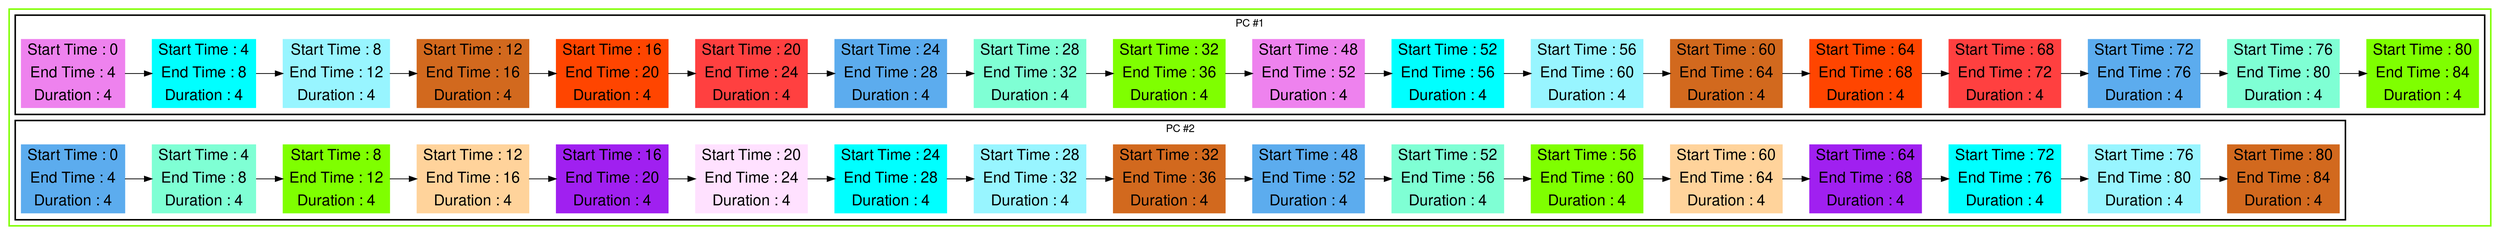 digraph G {

fontname="Helvetica,Arial,sans-serif"
node [fontname="Helvetica,Arial,sans-serif"]
edge [fontname="Helvetica,Arial,sans-serif"]
graph [rankdir = "LR"];
node [fontsize = "20" shape = "ellipse"];

    subgraph cluster_Mod_0{
        color =chartreuse
        style = bold
        subgraph cluster_0{
           node [style=filled]
           color = black


            "node17" [
               label = "Start Time : 0 | End Time : 4 | Duration : 4"
               shape = "record"
               color = violet
            ]

            "node4" [
               label = "Start Time : 4 | End Time : 8 | Duration : 4"
               shape = "record"
               color = aqua
            ]

            "node23" [
               label = "Start Time : 8 | End Time : 12 | Duration : 4"
               shape = "record"
               color = cadetblue1
            ]

            "node31" [
               label = "Start Time : 12 | End Time : 16 | Duration : 4"
               shape = "record"
               color = chocolate
            ]

            "node12" [
               label = "Start Time : 16 | End Time : 20 | Duration : 4"
               shape = "record"
               color = orangered1
            ]

            "node19" [
               label = "Start Time : 20 | End Time : 24 | Duration : 4"
               shape = "record"
               color = brown1
            ]

            "node1" [
               label = "Start Time : 24 | End Time : 28 | Duration : 4"
               shape = "record"
               color = steelblue2
            ]

            "node9" [
               label = "Start Time : 28 | End Time : 32 | Duration : 4"
               shape = "record"
               color = aquamarine
            ]

            "node28" [
               label = "Start Time : 32 | End Time : 36 | Duration : 4"
               shape = "record"
               color = chartreuse
            ]

            "node18" [
               label = "Start Time : 48 | End Time : 52 | Duration : 4"
               shape = "record"
               color = violet
            ]

            "node6" [
               label = "Start Time : 52 | End Time : 56 | Duration : 4"
               shape = "record"
               color = aqua
            ]

            "node25" [
               label = "Start Time : 56 | End Time : 60 | Duration : 4"
               shape = "record"
               color = cadetblue1
            ]

            "node33" [
               label = "Start Time : 60 | End Time : 64 | Duration : 4"
               shape = "record"
               color = chocolate
            ]

            "node13" [
               label = "Start Time : 64 | End Time : 68 | Duration : 4"
               shape = "record"
               color = orangered1
            ]

            "node20" [
               label = "Start Time : 68 | End Time : 72 | Duration : 4"
               shape = "record"
               color = brown1
            ]

            "node3" [
               label = "Start Time : 72 | End Time : 76 | Duration : 4"
               shape = "record"
               color = steelblue2
            ]

            "node11" [
               label = "Start Time : 76 | End Time : 80 | Duration : 4"
               shape = "record"
               color = aquamarine
            ]

            "node30" [
               label = "Start Time : 80 | End Time : 84 | Duration : 4"
               shape = "record"
               color = chartreuse
            ]

            node17 -> node4 -> node23 -> node31 -> node12 -> node19 -> node1 -> node9 -> node28 -> node18 -> node6 -> node25 -> node33 -> node13 -> node20 -> node3 -> node11 -> node30

            label = "PC #1"

        }
        subgraph cluster_1{
           node [style=filled]
           color = black


            "node0" [
               label = "Start Time : 0 | End Time : 4 | Duration : 4"
               shape = "record"
               color = steelblue2
            ]

            "node8" [
               label = "Start Time : 4 | End Time : 8 | Duration : 4"
               shape = "record"
               color = aquamarine
            ]

            "node27" [
               label = "Start Time : 8 | End Time : 12 | Duration : 4"
               shape = "record"
               color = chartreuse
            ]

            "node21" [
               label = "Start Time : 12 | End Time : 16 | Duration : 4"
               shape = "record"
               color = burlywood1
            ]

            "node14" [
               label = "Start Time : 16 | End Time : 20 | Duration : 4"
               shape = "record"
               color = x11purple
            ]

            "node16" [
               label = "Start Time : 20 | End Time : 24 | Duration : 4"
               shape = "record"
               color = thistle1
            ]

            "node5" [
               label = "Start Time : 24 | End Time : 28 | Duration : 4"
               shape = "record"
               color = aqua
            ]

            "node24" [
               label = "Start Time : 28 | End Time : 32 | Duration : 4"
               shape = "record"
               color = cadetblue1
            ]

            "node32" [
               label = "Start Time : 32 | End Time : 36 | Duration : 4"
               shape = "record"
               color = chocolate
            ]

            "node2" [
               label = "Start Time : 48 | End Time : 52 | Duration : 4"
               shape = "record"
               color = steelblue2
            ]

            "node10" [
               label = "Start Time : 52 | End Time : 56 | Duration : 4"
               shape = "record"
               color = aquamarine
            ]

            "node29" [
               label = "Start Time : 56 | End Time : 60 | Duration : 4"
               shape = "record"
               color = chartreuse
            ]

            "node22" [
               label = "Start Time : 60 | End Time : 64 | Duration : 4"
               shape = "record"
               color = burlywood1
            ]

            "node15" [
               label = "Start Time : 64 | End Time : 68 | Duration : 4"
               shape = "record"
               color = x11purple
            ]

            "node7" [
               label = "Start Time : 72 | End Time : 76 | Duration : 4"
               shape = "record"
               color = aqua
            ]

            "node26" [
               label = "Start Time : 76 | End Time : 80 | Duration : 4"
               shape = "record"
               color = cadetblue1
            ]

            "node34" [
               label = "Start Time : 80 | End Time : 84 | Duration : 4"
               shape = "record"
               color = chocolate
            ]

            node0 -> node8 -> node27 -> node21 -> node14 -> node16 -> node5 -> node24 -> node32 -> node2 -> node10 -> node29 -> node22 -> node15 -> node7 -> node26 -> node34

            label = "PC #2"

        }
    }




}

